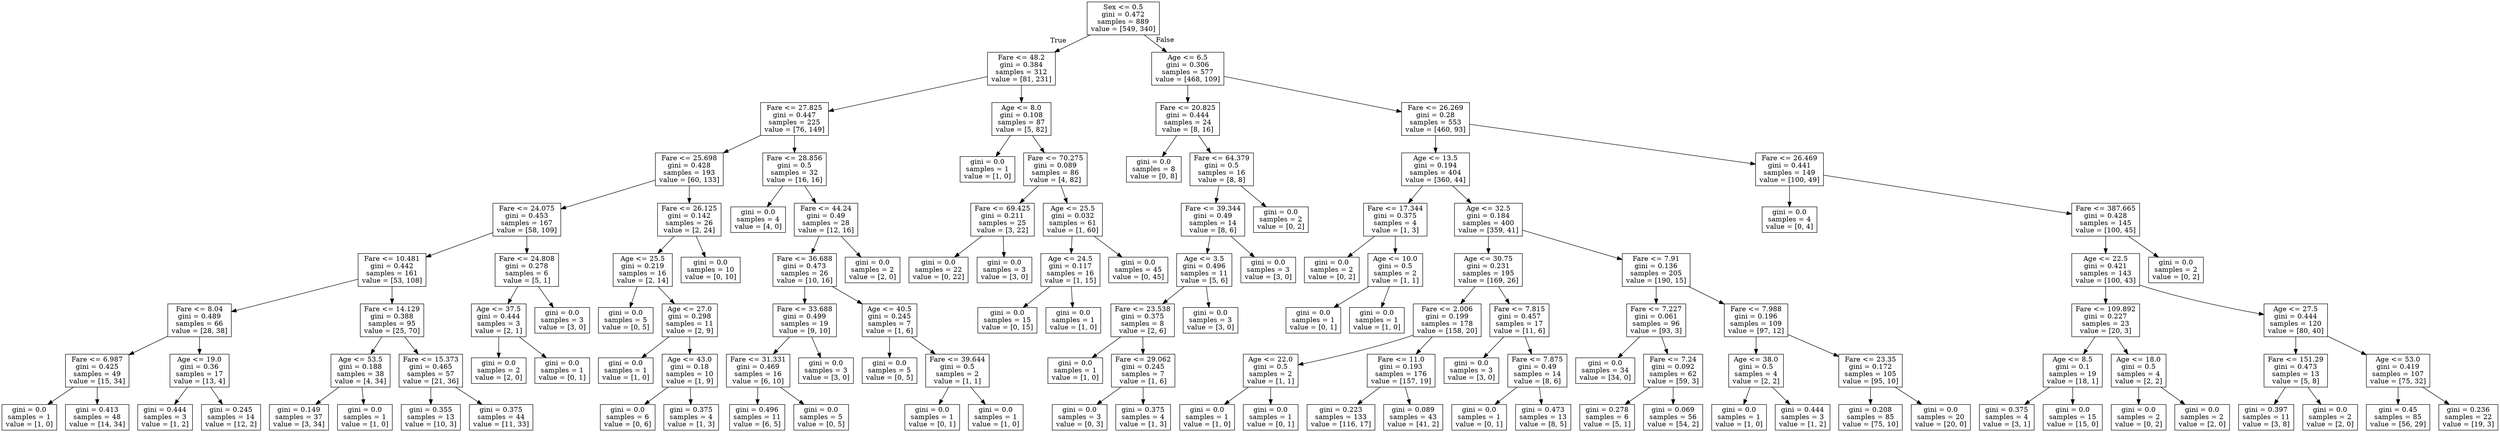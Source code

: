 digraph Tree {
node [shape=box] ;
0 [label="Sex <= 0.5\ngini = 0.472\nsamples = 889\nvalue = [549, 340]"] ;
1 [label="Fare <= 48.2\ngini = 0.384\nsamples = 312\nvalue = [81, 231]"] ;
0 -> 1 [labeldistance=2.5, labelangle=45, headlabel="True"] ;
2 [label="Fare <= 27.825\ngini = 0.447\nsamples = 225\nvalue = [76, 149]"] ;
1 -> 2 ;
3 [label="Fare <= 25.698\ngini = 0.428\nsamples = 193\nvalue = [60, 133]"] ;
2 -> 3 ;
4 [label="Fare <= 24.075\ngini = 0.453\nsamples = 167\nvalue = [58, 109]"] ;
3 -> 4 ;
5 [label="Fare <= 10.481\ngini = 0.442\nsamples = 161\nvalue = [53, 108]"] ;
4 -> 5 ;
6 [label="Fare <= 8.04\ngini = 0.489\nsamples = 66\nvalue = [28, 38]"] ;
5 -> 6 ;
7 [label="Fare <= 6.987\ngini = 0.425\nsamples = 49\nvalue = [15, 34]"] ;
6 -> 7 ;
8 [label="gini = 0.0\nsamples = 1\nvalue = [1, 0]"] ;
7 -> 8 ;
9 [label="gini = 0.413\nsamples = 48\nvalue = [14, 34]"] ;
7 -> 9 ;
10 [label="Age <= 19.0\ngini = 0.36\nsamples = 17\nvalue = [13, 4]"] ;
6 -> 10 ;
11 [label="gini = 0.444\nsamples = 3\nvalue = [1, 2]"] ;
10 -> 11 ;
12 [label="gini = 0.245\nsamples = 14\nvalue = [12, 2]"] ;
10 -> 12 ;
13 [label="Fare <= 14.129\ngini = 0.388\nsamples = 95\nvalue = [25, 70]"] ;
5 -> 13 ;
14 [label="Age <= 53.5\ngini = 0.188\nsamples = 38\nvalue = [4, 34]"] ;
13 -> 14 ;
15 [label="gini = 0.149\nsamples = 37\nvalue = [3, 34]"] ;
14 -> 15 ;
16 [label="gini = 0.0\nsamples = 1\nvalue = [1, 0]"] ;
14 -> 16 ;
17 [label="Fare <= 15.373\ngini = 0.465\nsamples = 57\nvalue = [21, 36]"] ;
13 -> 17 ;
18 [label="gini = 0.355\nsamples = 13\nvalue = [10, 3]"] ;
17 -> 18 ;
19 [label="gini = 0.375\nsamples = 44\nvalue = [11, 33]"] ;
17 -> 19 ;
20 [label="Fare <= 24.808\ngini = 0.278\nsamples = 6\nvalue = [5, 1]"] ;
4 -> 20 ;
21 [label="Age <= 37.5\ngini = 0.444\nsamples = 3\nvalue = [2, 1]"] ;
20 -> 21 ;
22 [label="gini = 0.0\nsamples = 2\nvalue = [2, 0]"] ;
21 -> 22 ;
23 [label="gini = 0.0\nsamples = 1\nvalue = [0, 1]"] ;
21 -> 23 ;
24 [label="gini = 0.0\nsamples = 3\nvalue = [3, 0]"] ;
20 -> 24 ;
25 [label="Fare <= 26.125\ngini = 0.142\nsamples = 26\nvalue = [2, 24]"] ;
3 -> 25 ;
26 [label="Age <= 25.5\ngini = 0.219\nsamples = 16\nvalue = [2, 14]"] ;
25 -> 26 ;
27 [label="gini = 0.0\nsamples = 5\nvalue = [0, 5]"] ;
26 -> 27 ;
28 [label="Age <= 27.0\ngini = 0.298\nsamples = 11\nvalue = [2, 9]"] ;
26 -> 28 ;
29 [label="gini = 0.0\nsamples = 1\nvalue = [1, 0]"] ;
28 -> 29 ;
30 [label="Age <= 43.0\ngini = 0.18\nsamples = 10\nvalue = [1, 9]"] ;
28 -> 30 ;
31 [label="gini = 0.0\nsamples = 6\nvalue = [0, 6]"] ;
30 -> 31 ;
32 [label="gini = 0.375\nsamples = 4\nvalue = [1, 3]"] ;
30 -> 32 ;
33 [label="gini = 0.0\nsamples = 10\nvalue = [0, 10]"] ;
25 -> 33 ;
34 [label="Fare <= 28.856\ngini = 0.5\nsamples = 32\nvalue = [16, 16]"] ;
2 -> 34 ;
35 [label="gini = 0.0\nsamples = 4\nvalue = [4, 0]"] ;
34 -> 35 ;
36 [label="Fare <= 44.24\ngini = 0.49\nsamples = 28\nvalue = [12, 16]"] ;
34 -> 36 ;
37 [label="Fare <= 36.688\ngini = 0.473\nsamples = 26\nvalue = [10, 16]"] ;
36 -> 37 ;
38 [label="Fare <= 33.688\ngini = 0.499\nsamples = 19\nvalue = [9, 10]"] ;
37 -> 38 ;
39 [label="Fare <= 31.331\ngini = 0.469\nsamples = 16\nvalue = [6, 10]"] ;
38 -> 39 ;
40 [label="gini = 0.496\nsamples = 11\nvalue = [6, 5]"] ;
39 -> 40 ;
41 [label="gini = 0.0\nsamples = 5\nvalue = [0, 5]"] ;
39 -> 41 ;
42 [label="gini = 0.0\nsamples = 3\nvalue = [3, 0]"] ;
38 -> 42 ;
43 [label="Age <= 40.5\ngini = 0.245\nsamples = 7\nvalue = [1, 6]"] ;
37 -> 43 ;
44 [label="gini = 0.0\nsamples = 5\nvalue = [0, 5]"] ;
43 -> 44 ;
45 [label="Fare <= 39.644\ngini = 0.5\nsamples = 2\nvalue = [1, 1]"] ;
43 -> 45 ;
46 [label="gini = 0.0\nsamples = 1\nvalue = [0, 1]"] ;
45 -> 46 ;
47 [label="gini = 0.0\nsamples = 1\nvalue = [1, 0]"] ;
45 -> 47 ;
48 [label="gini = 0.0\nsamples = 2\nvalue = [2, 0]"] ;
36 -> 48 ;
49 [label="Age <= 8.0\ngini = 0.108\nsamples = 87\nvalue = [5, 82]"] ;
1 -> 49 ;
50 [label="gini = 0.0\nsamples = 1\nvalue = [1, 0]"] ;
49 -> 50 ;
51 [label="Fare <= 70.275\ngini = 0.089\nsamples = 86\nvalue = [4, 82]"] ;
49 -> 51 ;
52 [label="Fare <= 69.425\ngini = 0.211\nsamples = 25\nvalue = [3, 22]"] ;
51 -> 52 ;
53 [label="gini = 0.0\nsamples = 22\nvalue = [0, 22]"] ;
52 -> 53 ;
54 [label="gini = 0.0\nsamples = 3\nvalue = [3, 0]"] ;
52 -> 54 ;
55 [label="Age <= 25.5\ngini = 0.032\nsamples = 61\nvalue = [1, 60]"] ;
51 -> 55 ;
56 [label="Age <= 24.5\ngini = 0.117\nsamples = 16\nvalue = [1, 15]"] ;
55 -> 56 ;
57 [label="gini = 0.0\nsamples = 15\nvalue = [0, 15]"] ;
56 -> 57 ;
58 [label="gini = 0.0\nsamples = 1\nvalue = [1, 0]"] ;
56 -> 58 ;
59 [label="gini = 0.0\nsamples = 45\nvalue = [0, 45]"] ;
55 -> 59 ;
60 [label="Age <= 6.5\ngini = 0.306\nsamples = 577\nvalue = [468, 109]"] ;
0 -> 60 [labeldistance=2.5, labelangle=-45, headlabel="False"] ;
61 [label="Fare <= 20.825\ngini = 0.444\nsamples = 24\nvalue = [8, 16]"] ;
60 -> 61 ;
62 [label="gini = 0.0\nsamples = 8\nvalue = [0, 8]"] ;
61 -> 62 ;
63 [label="Fare <= 64.379\ngini = 0.5\nsamples = 16\nvalue = [8, 8]"] ;
61 -> 63 ;
64 [label="Fare <= 39.344\ngini = 0.49\nsamples = 14\nvalue = [8, 6]"] ;
63 -> 64 ;
65 [label="Age <= 3.5\ngini = 0.496\nsamples = 11\nvalue = [5, 6]"] ;
64 -> 65 ;
66 [label="Fare <= 23.538\ngini = 0.375\nsamples = 8\nvalue = [2, 6]"] ;
65 -> 66 ;
67 [label="gini = 0.0\nsamples = 1\nvalue = [1, 0]"] ;
66 -> 67 ;
68 [label="Fare <= 29.062\ngini = 0.245\nsamples = 7\nvalue = [1, 6]"] ;
66 -> 68 ;
69 [label="gini = 0.0\nsamples = 3\nvalue = [0, 3]"] ;
68 -> 69 ;
70 [label="gini = 0.375\nsamples = 4\nvalue = [1, 3]"] ;
68 -> 70 ;
71 [label="gini = 0.0\nsamples = 3\nvalue = [3, 0]"] ;
65 -> 71 ;
72 [label="gini = 0.0\nsamples = 3\nvalue = [3, 0]"] ;
64 -> 72 ;
73 [label="gini = 0.0\nsamples = 2\nvalue = [0, 2]"] ;
63 -> 73 ;
74 [label="Fare <= 26.269\ngini = 0.28\nsamples = 553\nvalue = [460, 93]"] ;
60 -> 74 ;
75 [label="Age <= 13.5\ngini = 0.194\nsamples = 404\nvalue = [360, 44]"] ;
74 -> 75 ;
76 [label="Fare <= 17.344\ngini = 0.375\nsamples = 4\nvalue = [1, 3]"] ;
75 -> 76 ;
77 [label="gini = 0.0\nsamples = 2\nvalue = [0, 2]"] ;
76 -> 77 ;
78 [label="Age <= 10.0\ngini = 0.5\nsamples = 2\nvalue = [1, 1]"] ;
76 -> 78 ;
79 [label="gini = 0.0\nsamples = 1\nvalue = [0, 1]"] ;
78 -> 79 ;
80 [label="gini = 0.0\nsamples = 1\nvalue = [1, 0]"] ;
78 -> 80 ;
81 [label="Age <= 32.5\ngini = 0.184\nsamples = 400\nvalue = [359, 41]"] ;
75 -> 81 ;
82 [label="Age <= 30.75\ngini = 0.231\nsamples = 195\nvalue = [169, 26]"] ;
81 -> 82 ;
83 [label="Fare <= 2.006\ngini = 0.199\nsamples = 178\nvalue = [158, 20]"] ;
82 -> 83 ;
84 [label="Age <= 22.0\ngini = 0.5\nsamples = 2\nvalue = [1, 1]"] ;
83 -> 84 ;
85 [label="gini = 0.0\nsamples = 1\nvalue = [1, 0]"] ;
84 -> 85 ;
86 [label="gini = 0.0\nsamples = 1\nvalue = [0, 1]"] ;
84 -> 86 ;
87 [label="Fare <= 11.0\ngini = 0.193\nsamples = 176\nvalue = [157, 19]"] ;
83 -> 87 ;
88 [label="gini = 0.223\nsamples = 133\nvalue = [116, 17]"] ;
87 -> 88 ;
89 [label="gini = 0.089\nsamples = 43\nvalue = [41, 2]"] ;
87 -> 89 ;
90 [label="Fare <= 7.815\ngini = 0.457\nsamples = 17\nvalue = [11, 6]"] ;
82 -> 90 ;
91 [label="gini = 0.0\nsamples = 3\nvalue = [3, 0]"] ;
90 -> 91 ;
92 [label="Fare <= 7.875\ngini = 0.49\nsamples = 14\nvalue = [8, 6]"] ;
90 -> 92 ;
93 [label="gini = 0.0\nsamples = 1\nvalue = [0, 1]"] ;
92 -> 93 ;
94 [label="gini = 0.473\nsamples = 13\nvalue = [8, 5]"] ;
92 -> 94 ;
95 [label="Fare <= 7.91\ngini = 0.136\nsamples = 205\nvalue = [190, 15]"] ;
81 -> 95 ;
96 [label="Fare <= 7.227\ngini = 0.061\nsamples = 96\nvalue = [93, 3]"] ;
95 -> 96 ;
97 [label="gini = 0.0\nsamples = 34\nvalue = [34, 0]"] ;
96 -> 97 ;
98 [label="Fare <= 7.24\ngini = 0.092\nsamples = 62\nvalue = [59, 3]"] ;
96 -> 98 ;
99 [label="gini = 0.278\nsamples = 6\nvalue = [5, 1]"] ;
98 -> 99 ;
100 [label="gini = 0.069\nsamples = 56\nvalue = [54, 2]"] ;
98 -> 100 ;
101 [label="Fare <= 7.988\ngini = 0.196\nsamples = 109\nvalue = [97, 12]"] ;
95 -> 101 ;
102 [label="Age <= 38.0\ngini = 0.5\nsamples = 4\nvalue = [2, 2]"] ;
101 -> 102 ;
103 [label="gini = 0.0\nsamples = 1\nvalue = [1, 0]"] ;
102 -> 103 ;
104 [label="gini = 0.444\nsamples = 3\nvalue = [1, 2]"] ;
102 -> 104 ;
105 [label="Fare <= 23.35\ngini = 0.172\nsamples = 105\nvalue = [95, 10]"] ;
101 -> 105 ;
106 [label="gini = 0.208\nsamples = 85\nvalue = [75, 10]"] ;
105 -> 106 ;
107 [label="gini = 0.0\nsamples = 20\nvalue = [20, 0]"] ;
105 -> 107 ;
108 [label="Fare <= 26.469\ngini = 0.441\nsamples = 149\nvalue = [100, 49]"] ;
74 -> 108 ;
109 [label="gini = 0.0\nsamples = 4\nvalue = [0, 4]"] ;
108 -> 109 ;
110 [label="Fare <= 387.665\ngini = 0.428\nsamples = 145\nvalue = [100, 45]"] ;
108 -> 110 ;
111 [label="Age <= 22.5\ngini = 0.421\nsamples = 143\nvalue = [100, 43]"] ;
110 -> 111 ;
112 [label="Fare <= 109.892\ngini = 0.227\nsamples = 23\nvalue = [20, 3]"] ;
111 -> 112 ;
113 [label="Age <= 8.5\ngini = 0.1\nsamples = 19\nvalue = [18, 1]"] ;
112 -> 113 ;
114 [label="gini = 0.375\nsamples = 4\nvalue = [3, 1]"] ;
113 -> 114 ;
115 [label="gini = 0.0\nsamples = 15\nvalue = [15, 0]"] ;
113 -> 115 ;
116 [label="Age <= 18.0\ngini = 0.5\nsamples = 4\nvalue = [2, 2]"] ;
112 -> 116 ;
117 [label="gini = 0.0\nsamples = 2\nvalue = [0, 2]"] ;
116 -> 117 ;
118 [label="gini = 0.0\nsamples = 2\nvalue = [2, 0]"] ;
116 -> 118 ;
119 [label="Age <= 27.5\ngini = 0.444\nsamples = 120\nvalue = [80, 40]"] ;
111 -> 119 ;
120 [label="Fare <= 151.29\ngini = 0.473\nsamples = 13\nvalue = [5, 8]"] ;
119 -> 120 ;
121 [label="gini = 0.397\nsamples = 11\nvalue = [3, 8]"] ;
120 -> 121 ;
122 [label="gini = 0.0\nsamples = 2\nvalue = [2, 0]"] ;
120 -> 122 ;
123 [label="Age <= 53.0\ngini = 0.419\nsamples = 107\nvalue = [75, 32]"] ;
119 -> 123 ;
124 [label="gini = 0.45\nsamples = 85\nvalue = [56, 29]"] ;
123 -> 124 ;
125 [label="gini = 0.236\nsamples = 22\nvalue = [19, 3]"] ;
123 -> 125 ;
126 [label="gini = 0.0\nsamples = 2\nvalue = [0, 2]"] ;
110 -> 126 ;
}